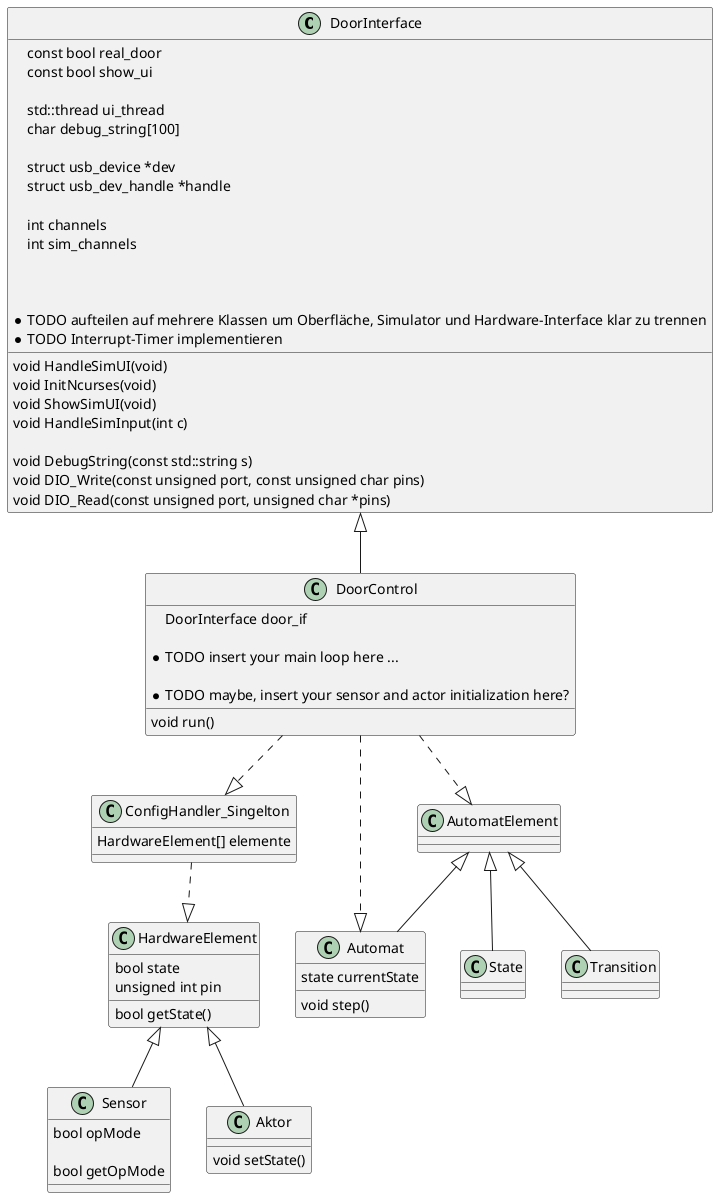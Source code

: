 @startuml
class DoorInterface{


const bool real_door
const bool show_ui

std::thread ui_thread
char debug_string[100]

struct usb_device *dev
struct usb_dev_handle *handle

int channels
int sim_channels

void HandleSimUI(void)
void InitNcurses(void)
void ShowSimUI(void)
void HandleSimInput(int c)

void DebugString(const std::string s)
void DIO_Write(const unsigned port, const unsigned char pins)
void DIO_Read(const unsigned port, unsigned char *pins)

 * TODO aufteilen auf mehrere Klassen um Oberfläche, Simulator und Hardware-Interface klar zu trennen
 * TODO Interrupt-Timer implementieren

}

class DoorControl {

DoorInterface door_if

void run()
*TODO insert your main loop here ...

*TODO maybe, insert your sensor and actor initialization here?

}
 class ConfigHandler_Singelton {

HardwareElement[] elemente


}

class HardwareElement{

bool state
unsigned int pin

bool getState()


}

class Sensor {

bool opMode

bool getOpMode

}

class Aktor{

void setState()

}


class Automat {

state currentState

void step()


}

class AutomatElement{

}

class State{

}

class Transition{

}


DoorInterface <|-- DoorControl
AutomatElement <|-- Automat
AutomatElement <|-- State
AutomatElement <|-- Transition
HardwareElement <|-- Sensor
HardwareElement <|-- Aktor

DoorControl ..|> Automat
DoorControl ..|> AutomatElement
DoorControl ..|> ConfigHandler_Singelton
ConfigHandler_Singelton ..|> HardwareElement








@enduml




